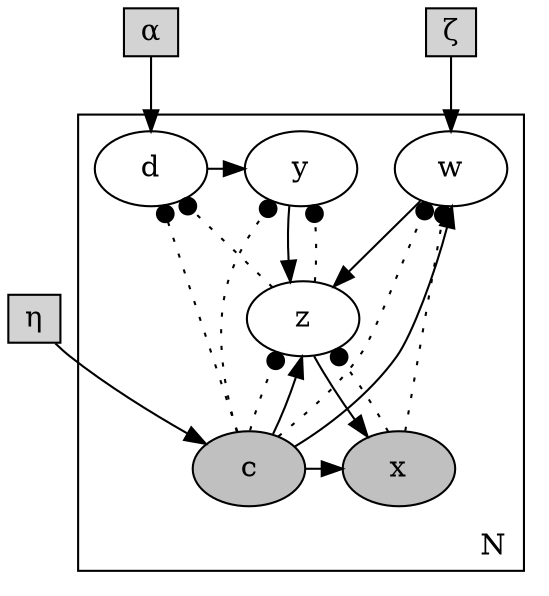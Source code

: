 digraph {
	subgraph cluster_N {
    rankdir=TB;
		label=N; labeljust=r; labelloc=b;
        {rank = same; d; y; w; }
        {rank = same; x; c; }
        d -> y
        y -> z;
        w -> z;
        z -> x;
        x -> z [style=dotted, arrowhead=dot,];
        x -> w [style=dotted, arrowhead=dot,];
        z -> y [style=dotted, arrowhead=dot,];
        z -> d [style=dotted, arrowhead=dot,];
		//n [label="(µ,σ)" shape=ellipse];
		d [label="d" shape=ellipse];
		w [label="w" shape=ellipse];
		y [label="y" shape=ellipse];
		z [label="z" fillcolor=white shape=ellipse style=filled];
		x [label="x" fillcolor=grey shape=ellipse style=filled];
		c [label="c" fillcolor=grey shape=ellipse style=filled];
        c -> z [style=dotted, arrowhead=dot];
        c -> w [style=dotted, arrowhead=dot];
        c -> y [style=dotted, arrowhead=dot];
        c -> d [style=dotted, arrowhead=dot];
        c -> x;
        c -> w;
        c -> z;
    }
    //rankdir=LR;
    //rankdir=BT;
    a -> d;
    n -> w;
    e -> c;
    {rank=same; a; n;}
    a [label="α", shape=box, width=0.25,height=0.2,style=filled,];
    n [label="ζ", shape=box, width=0.25,height=0.2,style=filled, ];
    e [label="η", shape=box, width=0.25,height=0.2,style=filled, ];
}


